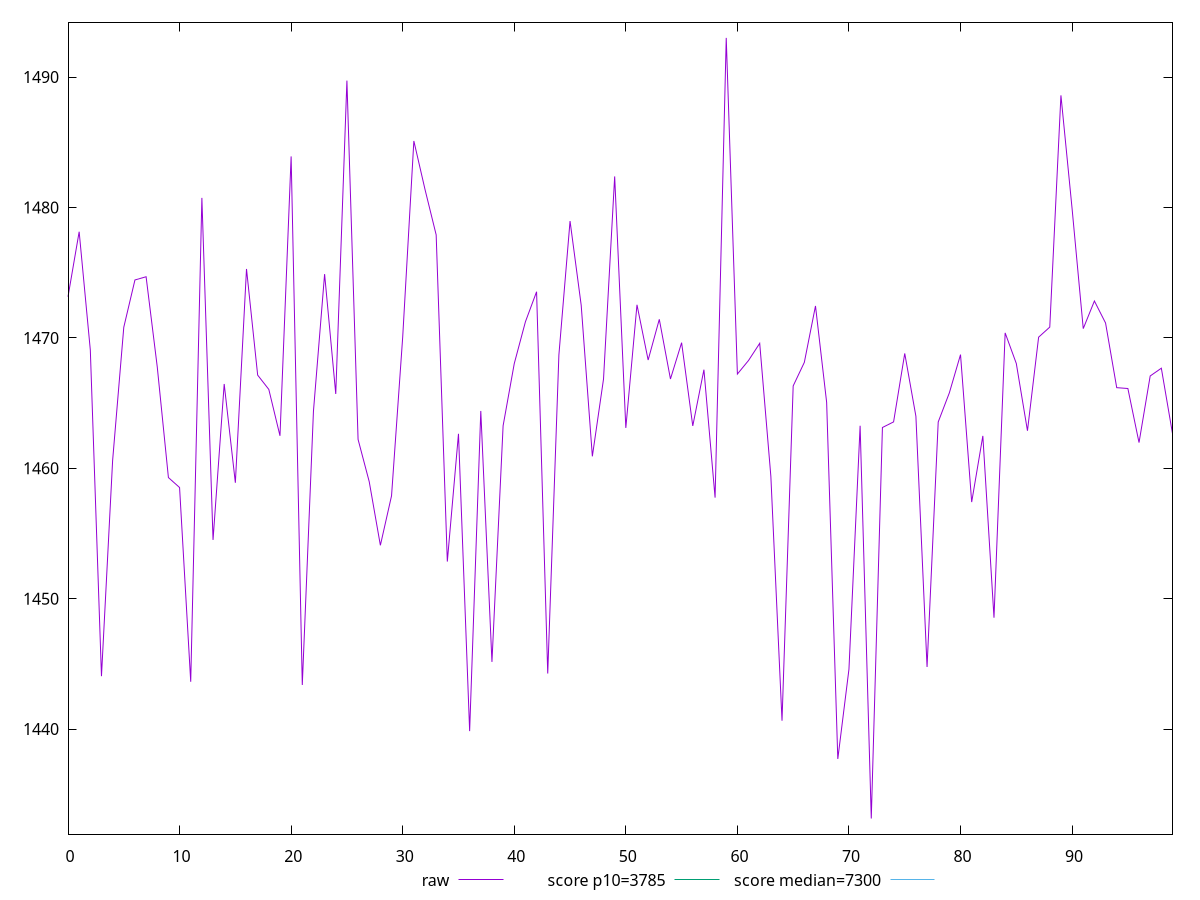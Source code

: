 reset

$raw <<EOF
0 1473.156
1 1478.1408000000001
2 1469.0688
3 1444.0551
4 1460.6009999999999
5 1470.8178
6 1474.443
7 1474.6889999999999
8 1467.777
9 1459.2882
10 1458.5234999999998
11 1443.6270000000002
12 1480.7391
13 1454.505
14 1466.4663
15 1458.8880000000001
16 1475.2863000000002
17 1467.1458
18 1466.0484000000001
19 1462.4904000000001
20 1483.92
21 1443.3822
22 1464.3681000000001
23 1474.893
24 1465.701
25 1489.7325
26 1462.2156
27 1458.972
28 1454.0913
29 1457.889
30 1470.0624
31 1485.1023
32 1481.3826000000001
33 1477.902
34 1452.8469
35 1462.6443
36 1439.844
37 1464.3951000000002
38 1445.1492
39 1463.2617
40 1468.0296
41 1471.2348000000002
42 1473.5403000000001
43 1444.2587999999998
44 1468.692
45 1478.9604
46 1472.5008
47 1460.9154
48 1466.8419000000001
49 1482.3809999999999
50 1463.0970000000002
51 1472.5383
52 1468.302
53 1471.4241
54 1466.8476
55 1469.6325000000002
56 1463.247
57 1467.5607
58 1457.7479999999998
59 1493.0064000000002
60 1467.228
61 1468.2702
62 1469.5832999999998
63 1459.38
64 1440.6399000000001
65 1466.3154
66 1468.122
67 1472.4483
68 1465.0518
69 1437.7086000000002
70 1444.5915
71 1463.2622999999999
72 1433.139
73 1463.1270000000002
74 1463.5575
75 1468.8063
76 1463.9897999999998
77 1444.761
78 1463.5512
79 1465.788
80 1468.7166
81 1457.4069000000002
82 1462.4835
83 1448.541
84 1470.3834
85 1468.035
86 1462.878
87 1470.0543
88 1470.828
89 1488.6015
90 1479.9114
91 1470.7113000000002
92 1472.8287
93 1471.1412
94 1466.1827999999998
95 1466.118
96 1461.9696000000001
97 1467.078
98 1467.6756
99 1462.659
EOF

set key outside below
set xrange [0:99]
set yrange [1431.941652:1494.2037480000001]
set trange [1431.941652:1494.2037480000001]
set terminal svg size 640, 500 enhanced background rgb 'white'
set output "reports/report_00030_2021-02-24T20-42-31.540Z/interactive/samples/agenda/raw/values.svg"

plot $raw title "raw" with line, \
     3785 title "score p10=3785", \
     7300 title "score median=7300"

reset
